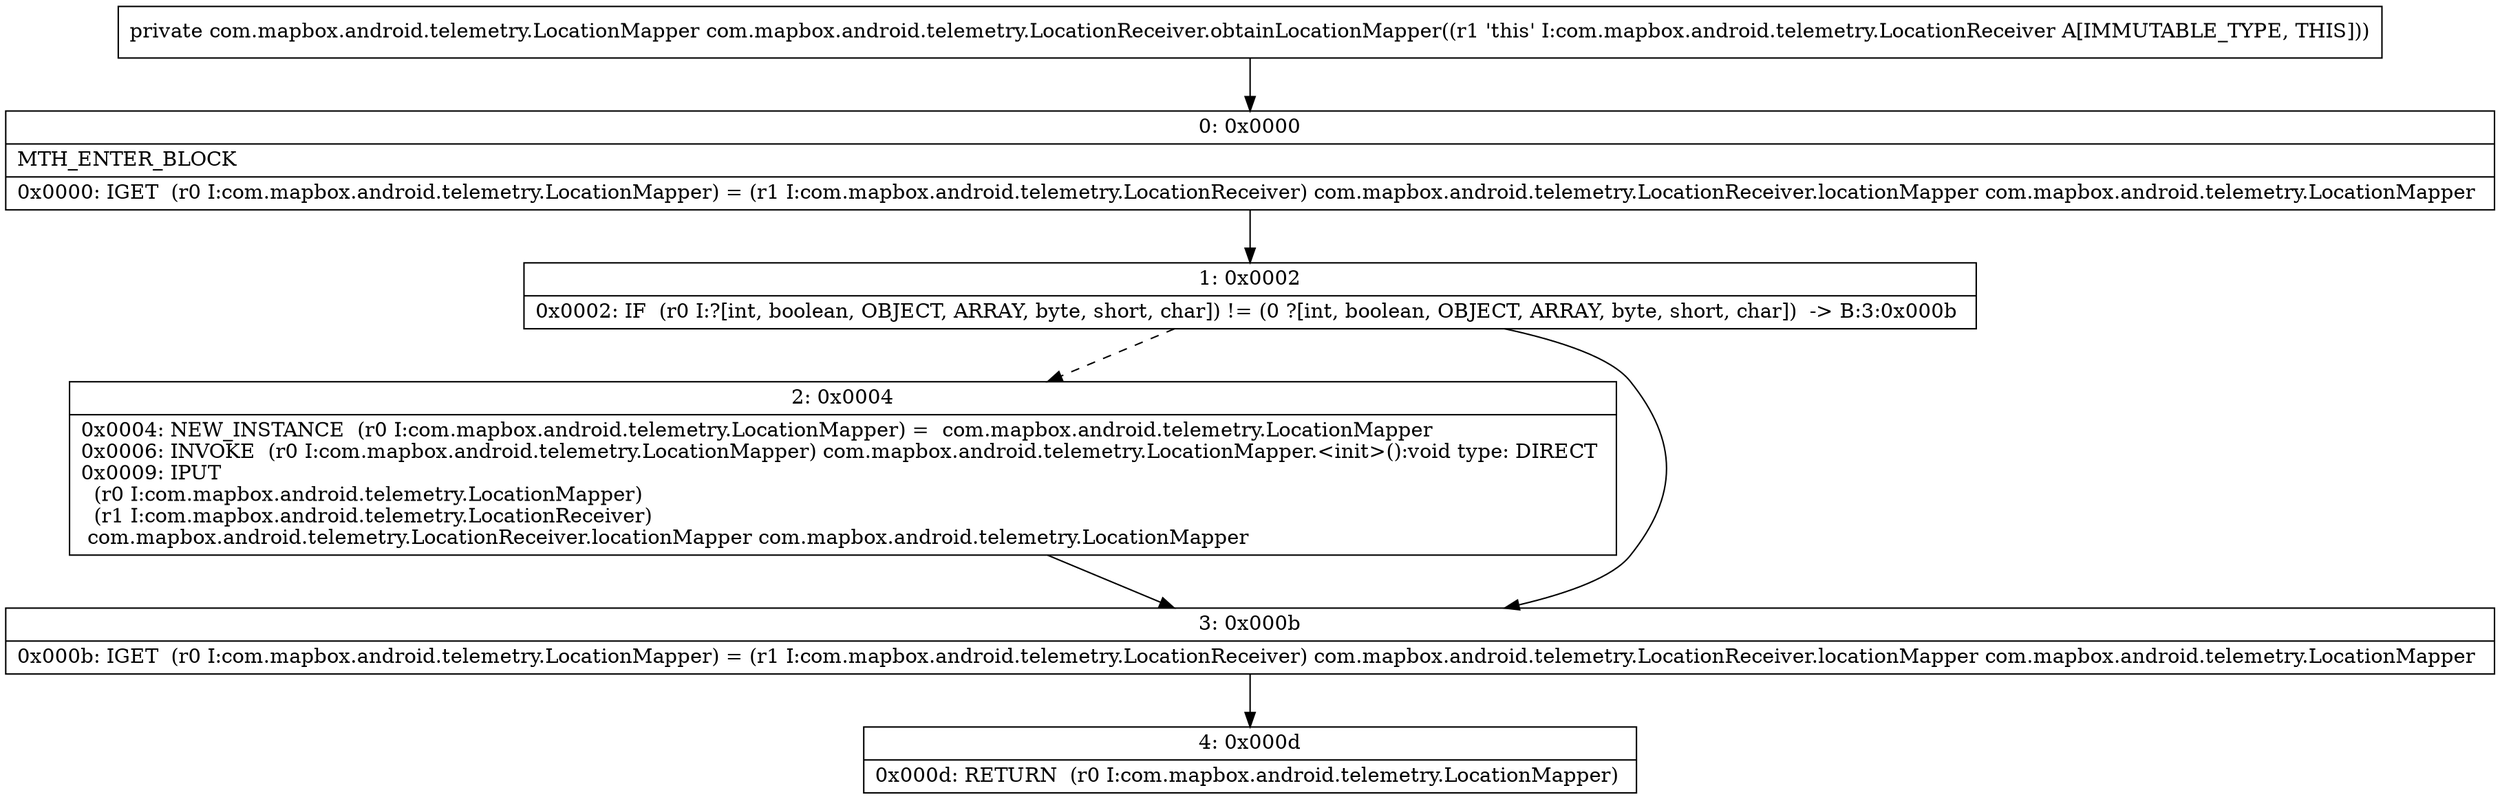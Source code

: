 digraph "CFG forcom.mapbox.android.telemetry.LocationReceiver.obtainLocationMapper()Lcom\/mapbox\/android\/telemetry\/LocationMapper;" {
Node_0 [shape=record,label="{0\:\ 0x0000|MTH_ENTER_BLOCK\l|0x0000: IGET  (r0 I:com.mapbox.android.telemetry.LocationMapper) = (r1 I:com.mapbox.android.telemetry.LocationReceiver) com.mapbox.android.telemetry.LocationReceiver.locationMapper com.mapbox.android.telemetry.LocationMapper \l}"];
Node_1 [shape=record,label="{1\:\ 0x0002|0x0002: IF  (r0 I:?[int, boolean, OBJECT, ARRAY, byte, short, char]) != (0 ?[int, boolean, OBJECT, ARRAY, byte, short, char])  \-\> B:3:0x000b \l}"];
Node_2 [shape=record,label="{2\:\ 0x0004|0x0004: NEW_INSTANCE  (r0 I:com.mapbox.android.telemetry.LocationMapper) =  com.mapbox.android.telemetry.LocationMapper \l0x0006: INVOKE  (r0 I:com.mapbox.android.telemetry.LocationMapper) com.mapbox.android.telemetry.LocationMapper.\<init\>():void type: DIRECT \l0x0009: IPUT  \l  (r0 I:com.mapbox.android.telemetry.LocationMapper)\l  (r1 I:com.mapbox.android.telemetry.LocationReceiver)\l com.mapbox.android.telemetry.LocationReceiver.locationMapper com.mapbox.android.telemetry.LocationMapper \l}"];
Node_3 [shape=record,label="{3\:\ 0x000b|0x000b: IGET  (r0 I:com.mapbox.android.telemetry.LocationMapper) = (r1 I:com.mapbox.android.telemetry.LocationReceiver) com.mapbox.android.telemetry.LocationReceiver.locationMapper com.mapbox.android.telemetry.LocationMapper \l}"];
Node_4 [shape=record,label="{4\:\ 0x000d|0x000d: RETURN  (r0 I:com.mapbox.android.telemetry.LocationMapper) \l}"];
MethodNode[shape=record,label="{private com.mapbox.android.telemetry.LocationMapper com.mapbox.android.telemetry.LocationReceiver.obtainLocationMapper((r1 'this' I:com.mapbox.android.telemetry.LocationReceiver A[IMMUTABLE_TYPE, THIS])) }"];
MethodNode -> Node_0;
Node_0 -> Node_1;
Node_1 -> Node_2[style=dashed];
Node_1 -> Node_3;
Node_2 -> Node_3;
Node_3 -> Node_4;
}

